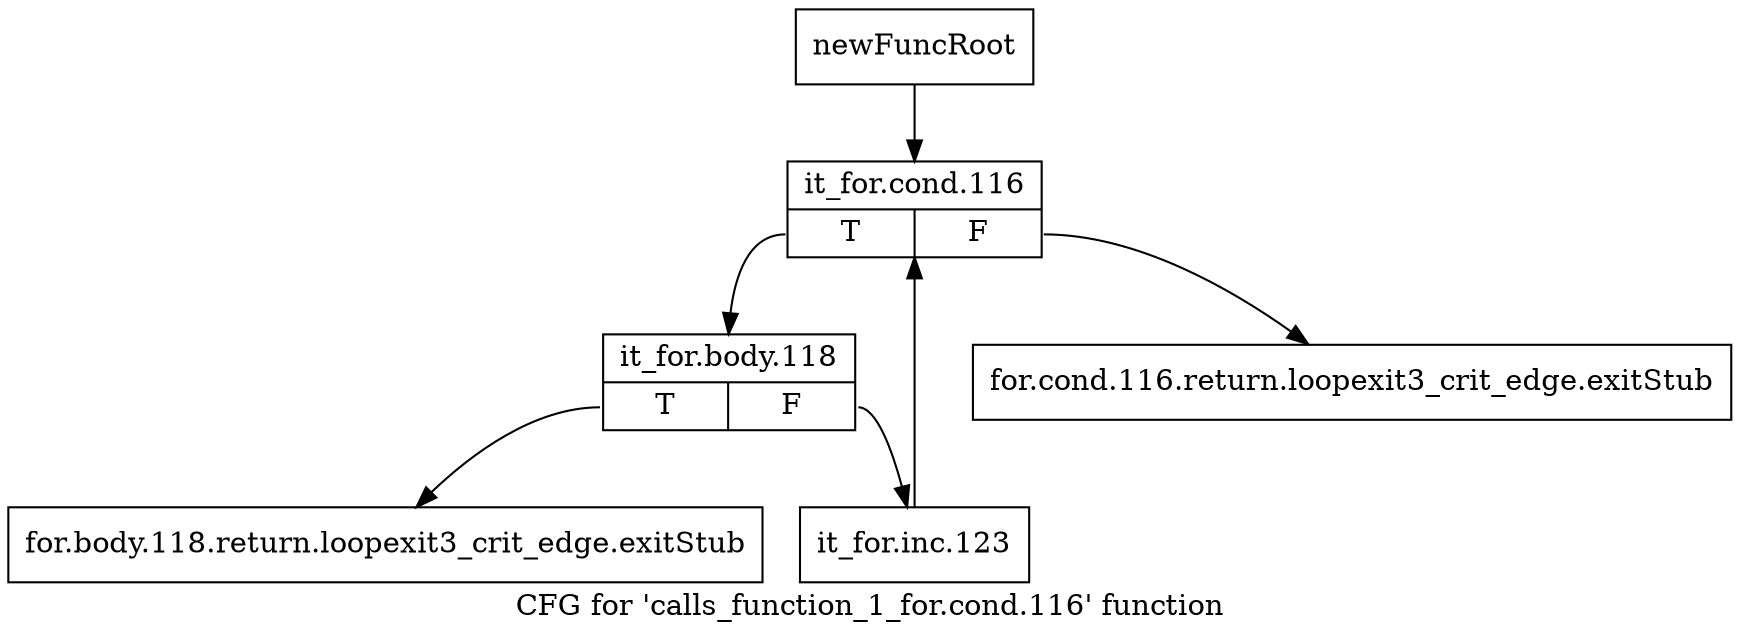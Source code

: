 digraph "CFG for 'calls_function_1_for.cond.116' function" {
	label="CFG for 'calls_function_1_for.cond.116' function";

	Node0x7aad9f0 [shape=record,label="{newFuncRoot}"];
	Node0x7aad9f0 -> Node0x7aadec0;
	Node0x7aade20 [shape=record,label="{for.cond.116.return.loopexit3_crit_edge.exitStub}"];
	Node0x7aade70 [shape=record,label="{for.body.118.return.loopexit3_crit_edge.exitStub}"];
	Node0x7aadec0 [shape=record,label="{it_for.cond.116|{<s0>T|<s1>F}}"];
	Node0x7aadec0:s0 -> Node0x7aadf10;
	Node0x7aadec0:s1 -> Node0x7aade20;
	Node0x7aadf10 [shape=record,label="{it_for.body.118|{<s0>T|<s1>F}}"];
	Node0x7aadf10:s0 -> Node0x7aade70;
	Node0x7aadf10:s1 -> Node0x7aadf60;
	Node0x7aadf60 [shape=record,label="{it_for.inc.123}"];
	Node0x7aadf60 -> Node0x7aadec0;
}
